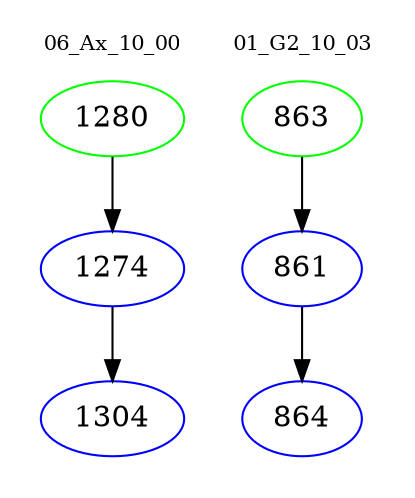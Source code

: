 digraph{
subgraph cluster_0 {
color = white
label = "06_Ax_10_00";
fontsize=10;
T0_1280 [label="1280", color="green"]
T0_1280 -> T0_1274 [color="black"]
T0_1274 [label="1274", color="blue"]
T0_1274 -> T0_1304 [color="black"]
T0_1304 [label="1304", color="blue"]
}
subgraph cluster_1 {
color = white
label = "01_G2_10_03";
fontsize=10;
T1_863 [label="863", color="green"]
T1_863 -> T1_861 [color="black"]
T1_861 [label="861", color="blue"]
T1_861 -> T1_864 [color="black"]
T1_864 [label="864", color="blue"]
}
}
